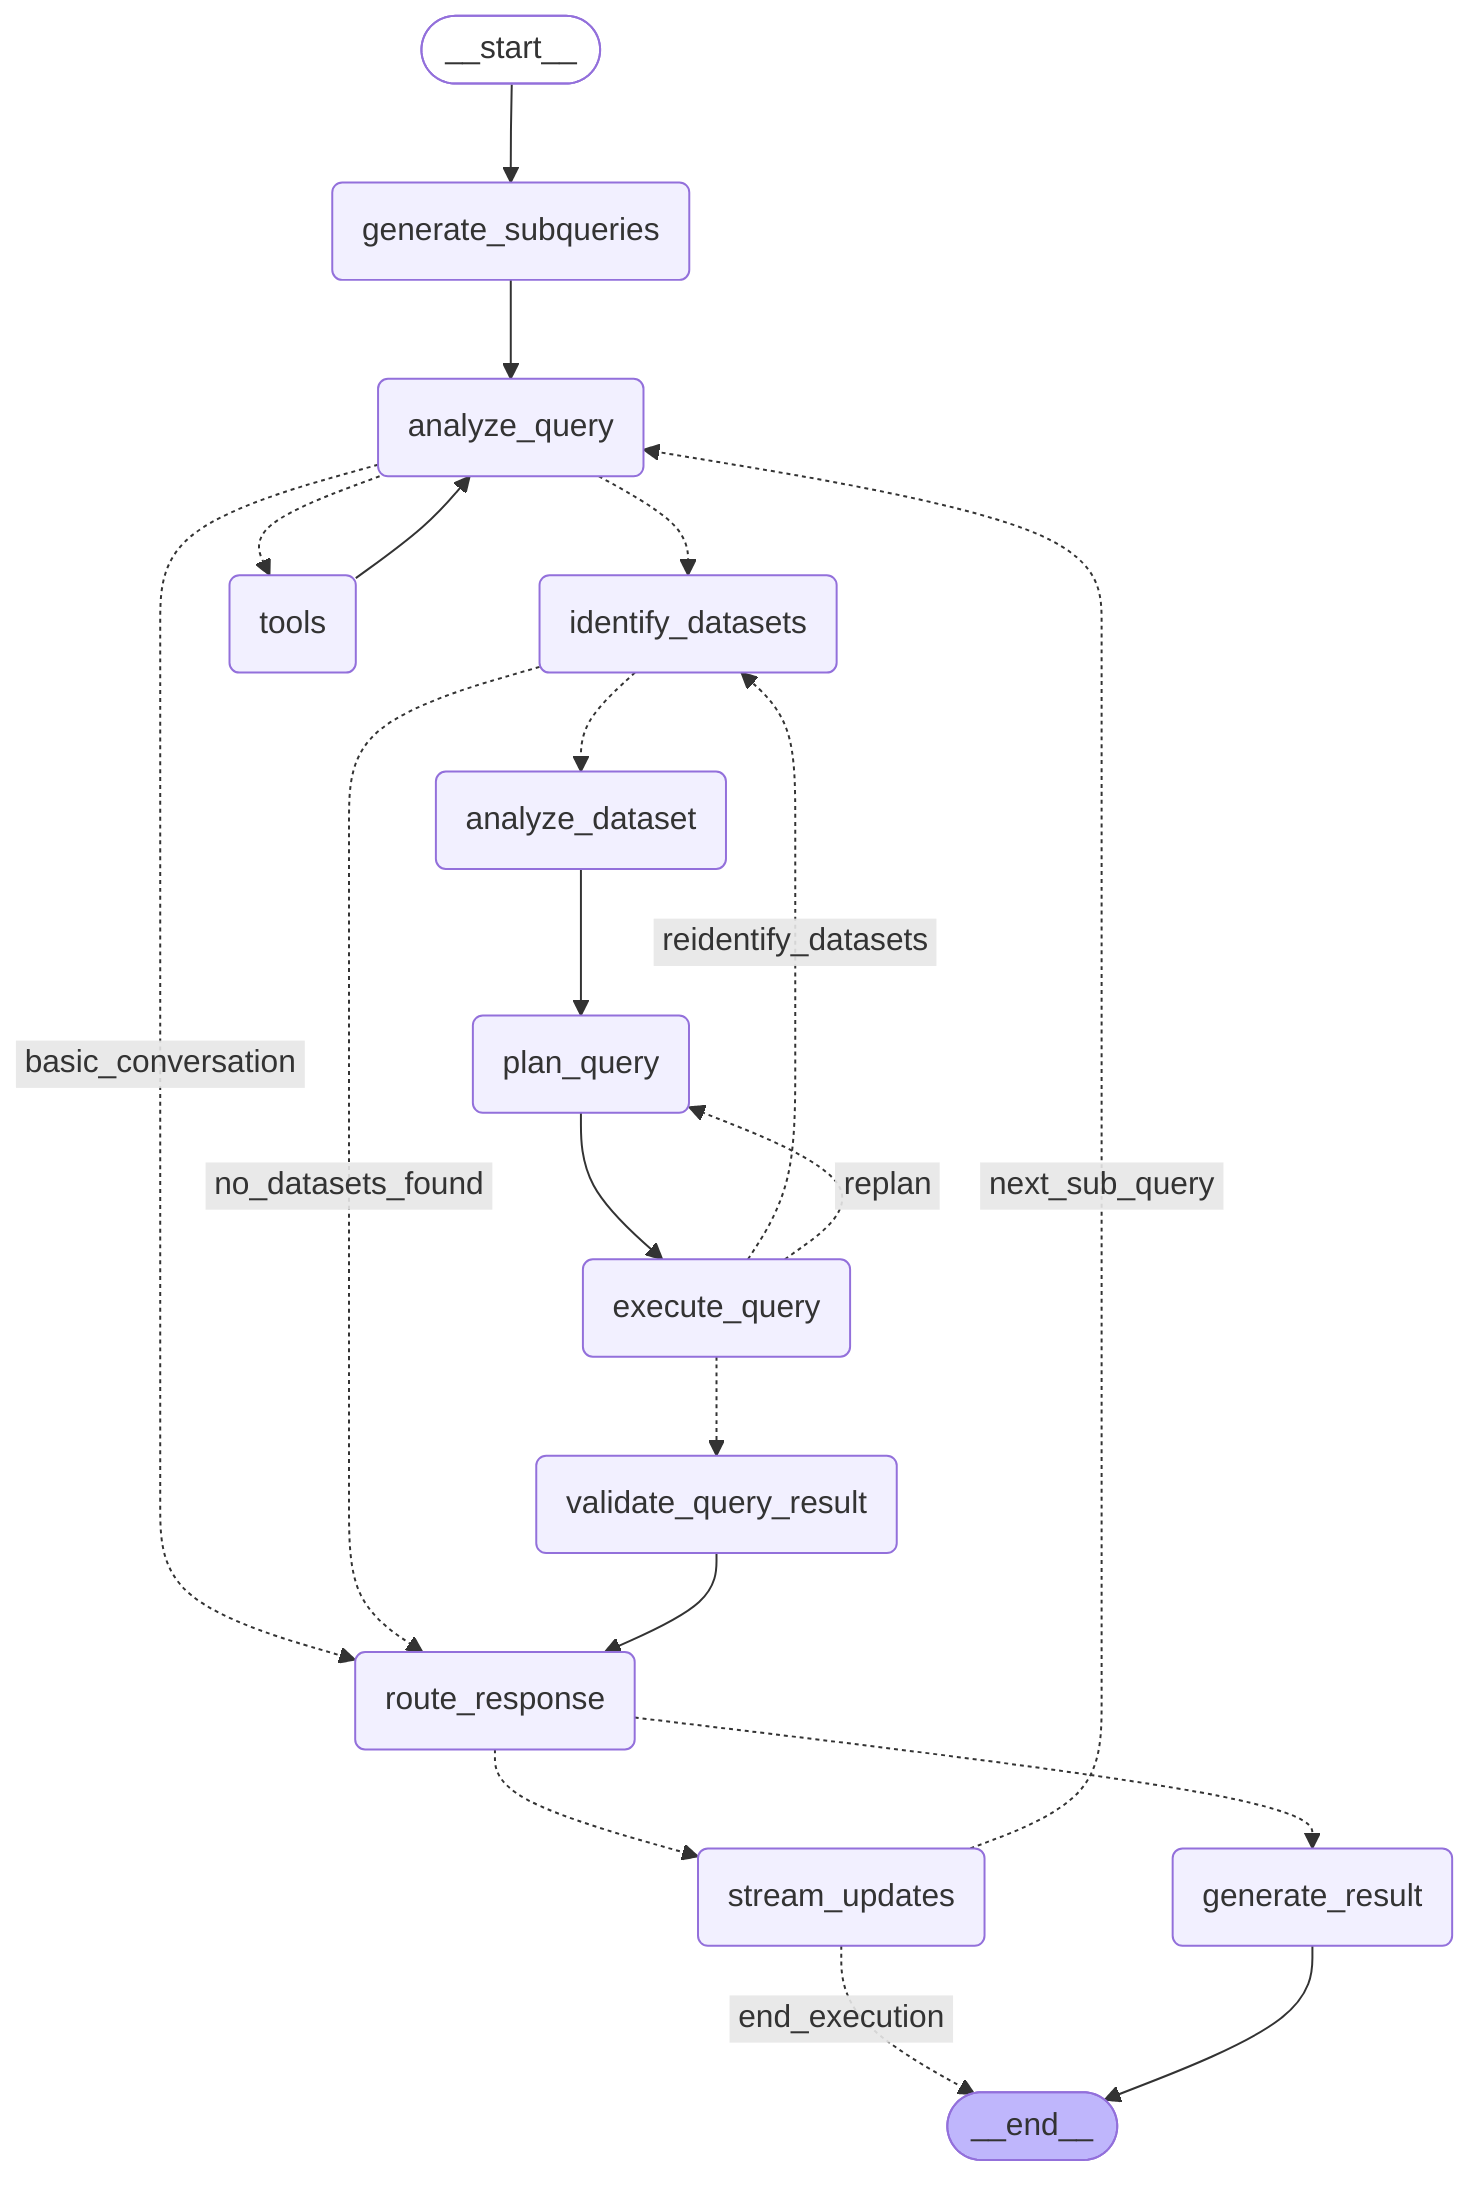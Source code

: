 ---
config:
  flowchart:
    curve: basis
---
graph TD;
	__start__([<p>__start__</p>]):::first
	generate_subqueries(generate_subqueries)
	identify_datasets(identify_datasets)
	analyze_query(analyze_query)
	plan_query(plan_query)
	execute_query(execute_query)
	generate_result(generate_result)
	analyze_dataset(analyze_dataset)
	validate_query_result(validate_query_result)
	stream_updates(stream_updates)
	tools(tools)
	route_response(route_response)
	__end__([<p>__end__</p>]):::last
	__start__ --> generate_subqueries;
	analyze_dataset --> plan_query;
	analyze_query -.-> identify_datasets;
	analyze_query -. &nbsp;basic_conversation&nbsp; .-> route_response;
	analyze_query -.-> tools;
	execute_query -. &nbsp;reidentify_datasets&nbsp; .-> identify_datasets;
	execute_query -. &nbsp;replan&nbsp; .-> plan_query;
	execute_query -.-> validate_query_result;
	generate_subqueries --> analyze_query;
	identify_datasets -.-> analyze_dataset;
	identify_datasets -. &nbsp;no_datasets_found&nbsp; .-> route_response;
	plan_query --> execute_query;
	route_response -.-> generate_result;
	route_response -.-> stream_updates;
	stream_updates -. &nbsp;end_execution&nbsp; .-> __end__;
	stream_updates -. &nbsp;next_sub_query&nbsp; .-> analyze_query;
	tools --> analyze_query;
	validate_query_result --> route_response;
	generate_result --> __end__;
	classDef default fill:#f2f0ff,line-height:1.2
	classDef first fill-opacity:0
	classDef last fill:#bfb6fc